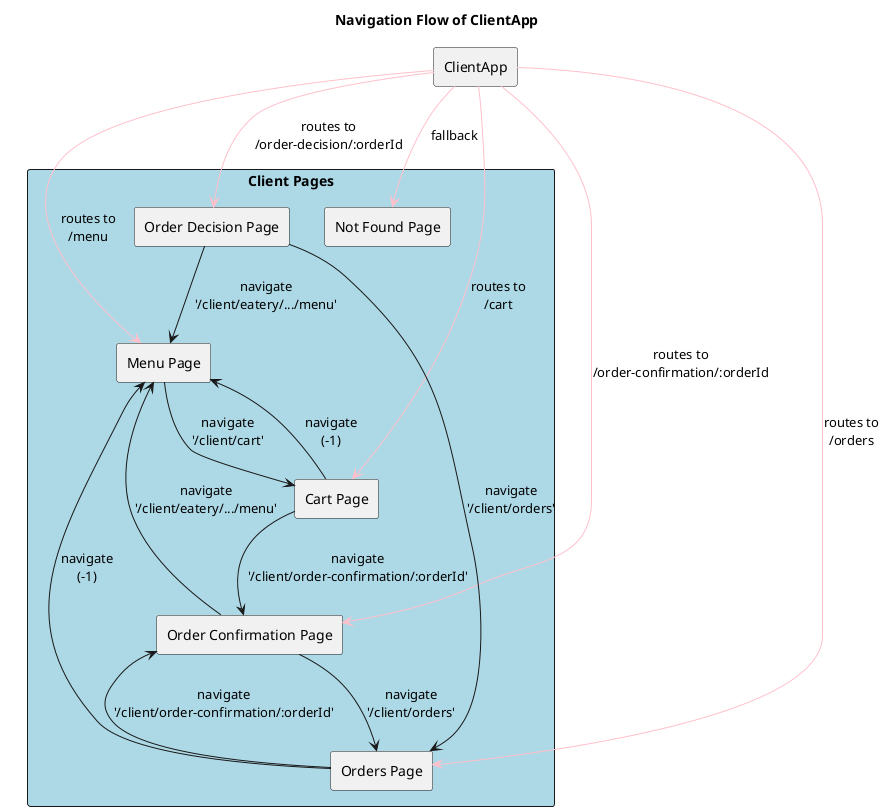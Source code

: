 @startuml
skinparam componentStyle rectangle
skinparam packageStyle rectangle
skinparam defaultTextAlignment center

title Navigation Flow of ClientApp

[ClientApp] as App

rectangle "Client Pages" as CP #LightBlue {
  [Menu Page] as MenuPage
  [Cart Page] as CartPage
  [Order Confirmation Page] as OrderConfirmationPage
  [Orders Page] as OrdersPage
  [Order Decision Page] as OrderDecisionPage
  [Not Found Page] as NotFoundPage
}

' --- Main Routes from App ---
App --> MenuPage #pink : routes to\n/menu
App --> CartPage #pink : routes to\n/cart
App --> OrderConfirmationPage #pink : routes to\n/order-confirmation/:orderId
App --> OrdersPage #pink : routes to\n/orders
App --> OrderDecisionPage #pink : routes to\n/order-decision/:orderId
App --> NotFoundPage #pink : fallback

' --- In-App Navigation ---
MenuPage --> CartPage : navigate\n'/client/cart'
CartPage --> MenuPage : navigate\n(-1)
CartPage --> OrderConfirmationPage : navigate\n'/client/order-confirmation/:orderId'

OrderConfirmationPage --> MenuPage : navigate\n'/client/eatery/.../menu'
OrderConfirmationPage --> OrdersPage : navigate\n'/client/orders'

OrdersPage --> OrderConfirmationPage : navigate\n'/client/order-confirmation/:orderId'
OrdersPage --> MenuPage : navigate\n(-1)

OrderDecisionPage --> MenuPage : navigate\n'/client/eatery/.../menu'
OrderDecisionPage --> OrdersPage : navigate\n'/client/orders'
@enduml
